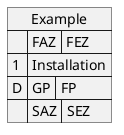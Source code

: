 @startuml
json Example {
    "":{"FAZ":"FEZ"},
    "1":"Installation",
    "D":{"GP": "FP"},
    "": {"SAZ": "SEZ"}
}
@enduml